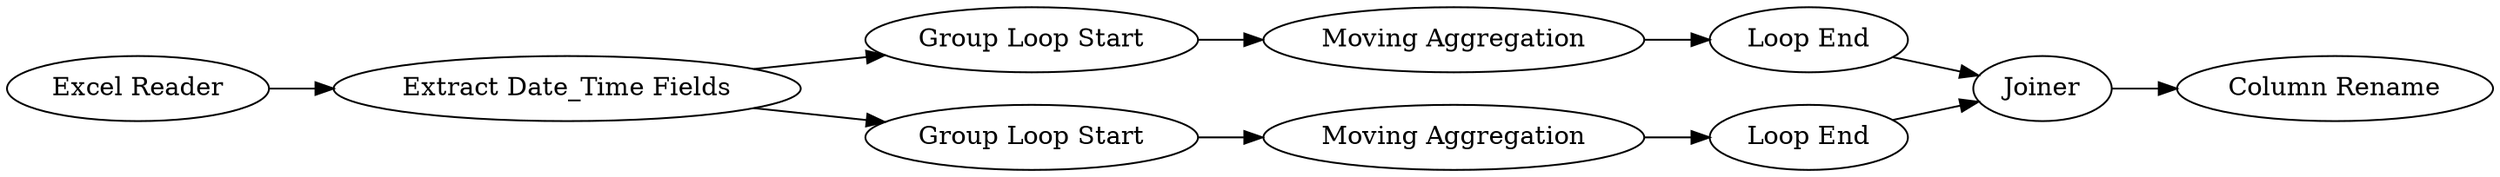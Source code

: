 digraph {
	7 -> 8
	12 -> 9
	8 -> 9
	5 -> 11
	11 -> 3
	3 -> 12
	5 -> 6
	9 -> 10
	2 -> 5
	6 -> 7
	5 [label="Extract Date_Time Fields"]
	7 [label="Moving Aggregation"]
	9 [label=Joiner]
	11 [label="Group Loop Start"]
	10 [label="Column Rename"]
	6 [label="Group Loop Start"]
	8 [label="Loop End"]
	3 [label="Moving Aggregation"]
	2 [label="Excel Reader"]
	12 [label="Loop End"]
	rankdir=LR
}
